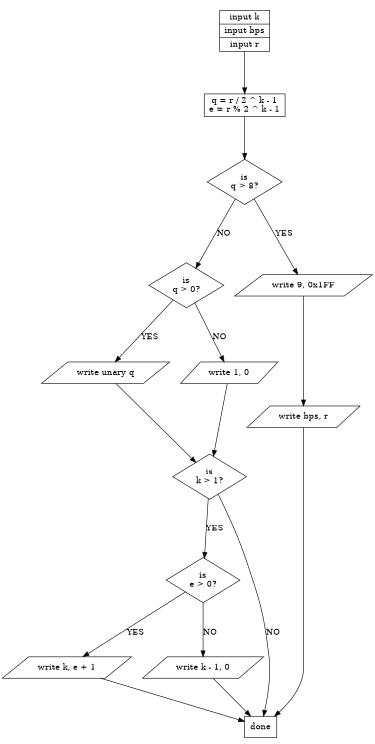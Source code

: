 digraph write_alac_residual {
  size="2.5,5";
  ratio=fill;
  margin=0;
  init [shape=record,label="{input k|input bps|input r}"];
  init_q_e [shape=box,label="q = r / 2 ^ k - 1\ne = r % 2 ^ k - 1"];
  q_test_8 [shape=diamond,label="is\nq > 8?"];
  q_test_0 [shape=diamond,label="is\nq > 0?"];
  write_unary_q [shape=parallelogram,label="write unary q"];
  write_1_0 [shape=parallelogram,label="write 1, 0"];
  write_9_1FF [shape=parallelogram,label="write 9, 0x1FF"];
  write_bps_r [shape=parallelogram,label="write bps, r"];
  k_test [shape=diamond,label="is\nk > 1?"];
  e_test [shape=diamond,label="is\ne > 0?"];
  write_k_e [shape=parallelogram,label="write k, e + 1"];
  write_k_0 [shape=parallelogram,label="write k - 1, 0"];

  init -> init_q_e;
  init_q_e -> q_test_8;
  q_test_8 -> write_9_1FF [label="YES"];
  q_test_8 -> q_test_0 [label="NO"];
  write_9_1FF -> write_bps_r;
  write_bps_r -> done;
  q_test_0 -> write_unary_q [label="YES"];
  q_test_0 -> write_1_0 [label="NO"];
  write_unary_q -> k_test;
  write_1_0 -> k_test;
  k_test -> done [label="NO"];
  k_test -> e_test [label="YES"];
  e_test -> write_k_e [label="YES"];
  e_test -> write_k_0 [label="NO"];
  write_k_e -> done;
  write_k_0 -> done;

  done [shape=box,label="done"];
}
